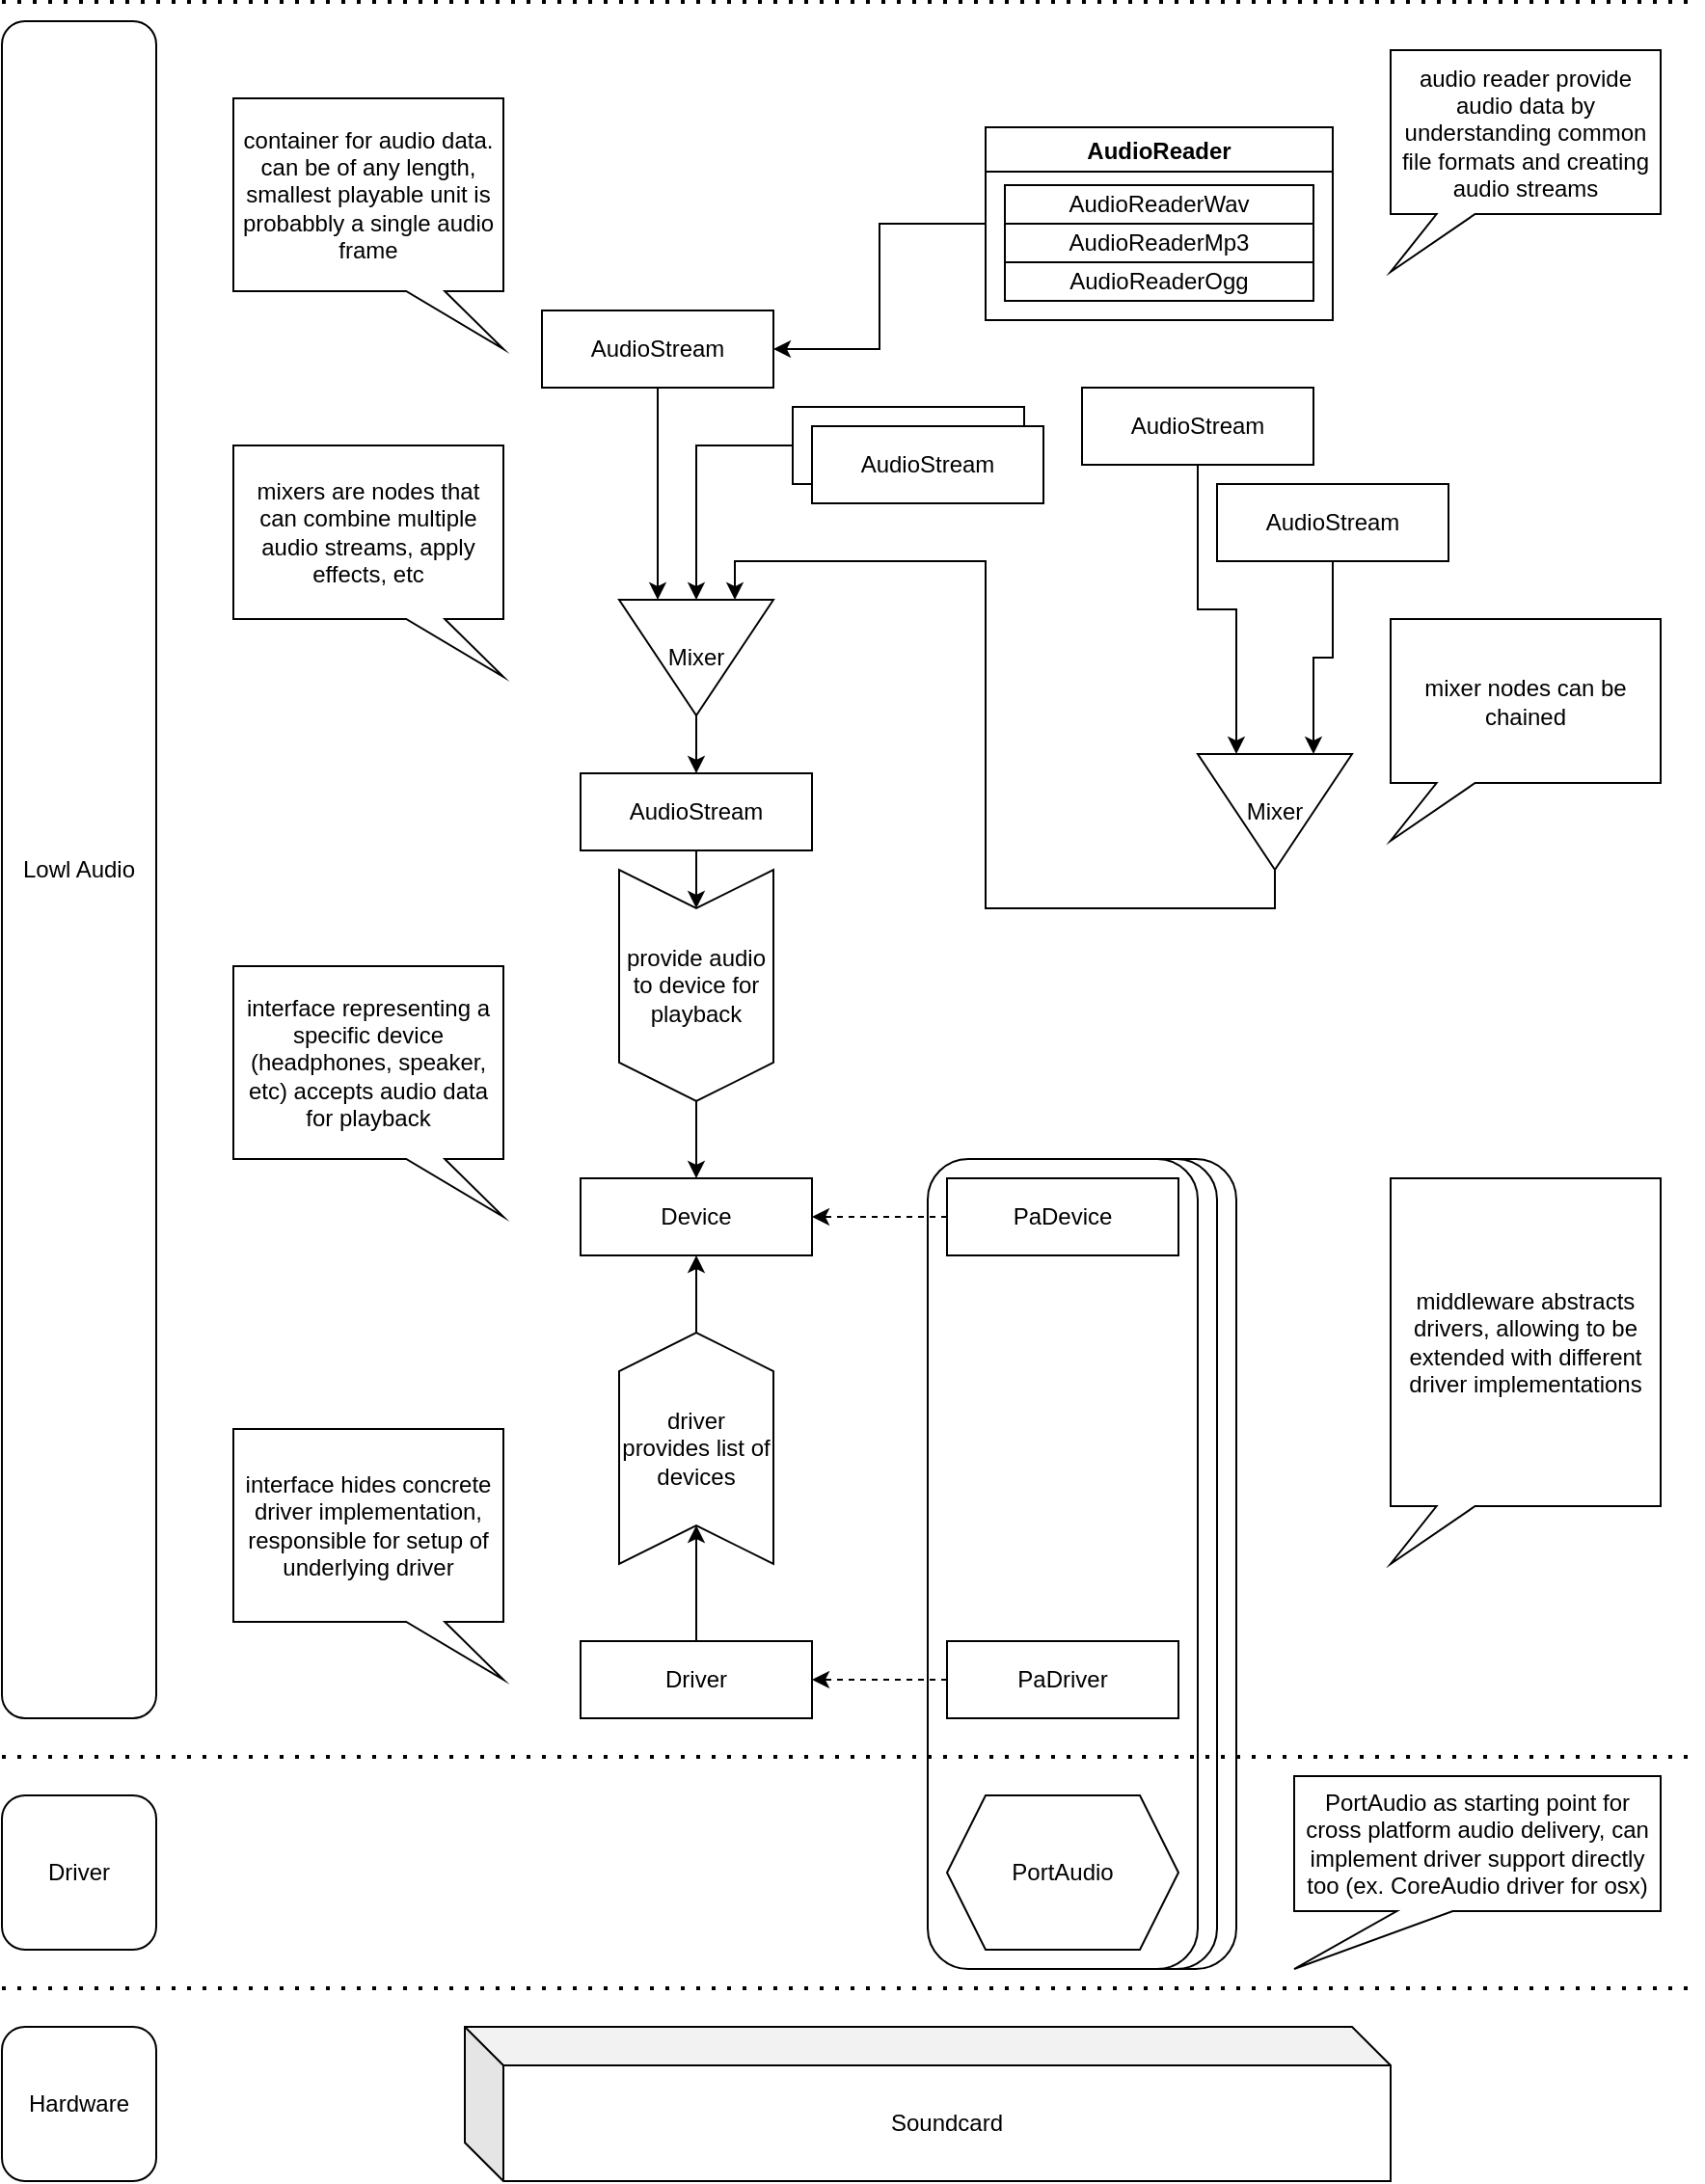 <mxfile version="14.4.5" type="device"><diagram id="FctbAxsDasUtNCuMRFqF" name="Page-1"><mxGraphModel dx="2791" dy="2162" grid="1" gridSize="10" guides="1" tooltips="1" connect="1" arrows="1" fold="1" page="1" pageScale="1" pageWidth="827" pageHeight="1169" math="0" shadow="0"><root><mxCell id="0"/><mxCell id="1" parent="0"/><mxCell id="HmobCmUb6ImxwkY5lR4T-61" value="" style="rounded=1;whiteSpace=wrap;html=1;" parent="1" vertex="1"><mxGeometry x="-1090" y="-310" width="140" height="420" as="geometry"/></mxCell><mxCell id="HmobCmUb6ImxwkY5lR4T-60" value="" style="rounded=1;whiteSpace=wrap;html=1;" parent="1" vertex="1"><mxGeometry x="-1100" y="-310" width="140" height="420" as="geometry"/></mxCell><mxCell id="HmobCmUb6ImxwkY5lR4T-52" value="" style="rounded=1;whiteSpace=wrap;html=1;" parent="1" vertex="1"><mxGeometry x="-1110" y="-310" width="140" height="420" as="geometry"/></mxCell><mxCell id="0bw7a20pL8POj9EQvELb-1" value="Device" style="rounded=0;whiteSpace=wrap;html=1;" parent="1" vertex="1"><mxGeometry x="-1290" y="-300" width="120" height="40" as="geometry"/></mxCell><mxCell id="HmobCmUb6ImxwkY5lR4T-40" style="edgeStyle=orthogonalEdgeStyle;rounded=0;orthogonalLoop=1;jettySize=auto;html=1;" parent="1" source="0bw7a20pL8POj9EQvELb-2" target="HmobCmUb6ImxwkY5lR4T-38" edge="1"><mxGeometry relative="1" as="geometry"/></mxCell><mxCell id="0bw7a20pL8POj9EQvELb-2" value="Driver" style="rounded=0;whiteSpace=wrap;html=1;" parent="1" vertex="1"><mxGeometry x="-1290" y="-60" width="120" height="40" as="geometry"/></mxCell><mxCell id="HmobCmUb6ImxwkY5lR4T-57" style="edgeStyle=orthogonalEdgeStyle;rounded=0;orthogonalLoop=1;jettySize=auto;html=1;entryX=1;entryY=0.5;entryDx=0;entryDy=0;dashed=1;" parent="1" source="0bw7a20pL8POj9EQvELb-3" target="0bw7a20pL8POj9EQvELb-2" edge="1"><mxGeometry relative="1" as="geometry"/></mxCell><mxCell id="0bw7a20pL8POj9EQvELb-3" value="PaDriver" style="rounded=0;whiteSpace=wrap;html=1;" parent="1" vertex="1"><mxGeometry x="-1100" y="-60" width="120" height="40" as="geometry"/></mxCell><mxCell id="HmobCmUb6ImxwkY5lR4T-56" style="edgeStyle=orthogonalEdgeStyle;rounded=0;orthogonalLoop=1;jettySize=auto;html=1;entryX=1;entryY=0.5;entryDx=0;entryDy=0;dashed=1;" parent="1" source="0bw7a20pL8POj9EQvELb-4" target="0bw7a20pL8POj9EQvELb-1" edge="1"><mxGeometry relative="1" as="geometry"/></mxCell><mxCell id="0bw7a20pL8POj9EQvELb-4" value="PaDevice" style="rounded=0;whiteSpace=wrap;html=1;" parent="1" vertex="1"><mxGeometry x="-1100" y="-300" width="120" height="40" as="geometry"/></mxCell><mxCell id="0bw7a20pL8POj9EQvELb-13" value="PortAudio" style="shape=hexagon;perimeter=hexagonPerimeter2;whiteSpace=wrap;html=1;fixedSize=1;" parent="1" vertex="1"><mxGeometry x="-1100" y="20" width="120" height="80" as="geometry"/></mxCell><mxCell id="0bw7a20pL8POj9EQvELb-17" value="Driver" style="rounded=1;whiteSpace=wrap;html=1;" parent="1" vertex="1"><mxGeometry x="-1590" y="20" width="80" height="80" as="geometry"/></mxCell><mxCell id="0bw7a20pL8POj9EQvELb-19" value="Hardware" style="rounded=1;whiteSpace=wrap;html=1;" parent="1" vertex="1"><mxGeometry x="-1590" y="140" width="80" height="80" as="geometry"/></mxCell><mxCell id="0bw7a20pL8POj9EQvELb-20" value="Lowl Audio" style="rounded=1;whiteSpace=wrap;html=1;" parent="1" vertex="1"><mxGeometry x="-1590" y="-900" width="80" height="880" as="geometry"/></mxCell><mxCell id="HmobCmUb6ImxwkY5lR4T-2" value="" style="endArrow=none;dashed=1;html=1;dashPattern=1 3;strokeWidth=2;" parent="1" edge="1"><mxGeometry width="50" height="50" relative="1" as="geometry"><mxPoint x="-1590" as="sourcePoint"/><mxPoint x="-710" as="targetPoint"/></mxGeometry></mxCell><mxCell id="HmobCmUb6ImxwkY5lR4T-4" value="" style="endArrow=none;dashed=1;html=1;dashPattern=1 3;strokeWidth=2;" parent="1" edge="1"><mxGeometry width="50" height="50" relative="1" as="geometry"><mxPoint x="-1590" y="120" as="sourcePoint"/><mxPoint x="-710" y="120" as="targetPoint"/></mxGeometry></mxCell><mxCell id="HmobCmUb6ImxwkY5lR4T-85" style="edgeStyle=orthogonalEdgeStyle;rounded=0;orthogonalLoop=1;jettySize=auto;html=1;entryX=0;entryY=0.75;entryDx=0;entryDy=0;" parent="1" source="HmobCmUb6ImxwkY5lR4T-5" target="HmobCmUb6ImxwkY5lR4T-84" edge="1"><mxGeometry relative="1" as="geometry"><mxPoint x="-1320" y="-630" as="targetPoint"/></mxGeometry></mxCell><mxCell id="HmobCmUb6ImxwkY5lR4T-5" value="AudioStream" style="rounded=0;whiteSpace=wrap;html=1;" parent="1" vertex="1"><mxGeometry x="-1310" y="-750" width="120" height="40" as="geometry"/></mxCell><mxCell id="HmobCmUb6ImxwkY5lR4T-59" style="edgeStyle=orthogonalEdgeStyle;rounded=0;orthogonalLoop=1;jettySize=auto;html=1;entryX=1;entryY=0.5;entryDx=0;entryDy=0;" parent="1" source="HmobCmUb6ImxwkY5lR4T-10" target="HmobCmUb6ImxwkY5lR4T-5" edge="1"><mxGeometry relative="1" as="geometry"/></mxCell><mxCell id="HmobCmUb6ImxwkY5lR4T-10" value="AudioReader" style="swimlane;" parent="1" vertex="1"><mxGeometry x="-1080" y="-845" width="180" height="100" as="geometry"><mxRectangle x="-513" y="150" width="90" height="23" as="alternateBounds"/></mxGeometry></mxCell><mxCell id="HmobCmUb6ImxwkY5lR4T-9" value="AudioReaderOgg" style="rounded=0;whiteSpace=wrap;html=1;" parent="HmobCmUb6ImxwkY5lR4T-10" vertex="1"><mxGeometry x="10" y="70" width="160" height="20" as="geometry"/></mxCell><mxCell id="HmobCmUb6ImxwkY5lR4T-8" value="AudioReaderMp3" style="rounded=0;whiteSpace=wrap;html=1;" parent="HmobCmUb6ImxwkY5lR4T-10" vertex="1"><mxGeometry x="10" y="50" width="160" height="20" as="geometry"/></mxCell><mxCell id="HmobCmUb6ImxwkY5lR4T-6" value="AudioReaderWav" style="rounded=0;whiteSpace=wrap;html=1;" parent="HmobCmUb6ImxwkY5lR4T-10" vertex="1"><mxGeometry x="10" y="30" width="160" height="20" as="geometry"/></mxCell><mxCell id="HmobCmUb6ImxwkY5lR4T-42" style="edgeStyle=orthogonalEdgeStyle;rounded=0;orthogonalLoop=1;jettySize=auto;html=1;entryX=0.5;entryY=1;entryDx=0;entryDy=0;" parent="1" source="HmobCmUb6ImxwkY5lR4T-38" target="0bw7a20pL8POj9EQvELb-1" edge="1"><mxGeometry relative="1" as="geometry"/></mxCell><mxCell id="HmobCmUb6ImxwkY5lR4T-38" value="driver provides list of devices" style="shape=step;perimeter=stepPerimeter;whiteSpace=wrap;html=1;fixedSize=1;direction=north;" parent="1" vertex="1"><mxGeometry x="-1270" y="-220" width="80" height="120" as="geometry"/></mxCell><mxCell id="HmobCmUb6ImxwkY5lR4T-44" style="edgeStyle=orthogonalEdgeStyle;rounded=0;orthogonalLoop=1;jettySize=auto;html=1;entryX=0.5;entryY=0;entryDx=0;entryDy=0;" parent="1" source="HmobCmUb6ImxwkY5lR4T-43" target="0bw7a20pL8POj9EQvELb-1" edge="1"><mxGeometry relative="1" as="geometry"/></mxCell><mxCell id="HmobCmUb6ImxwkY5lR4T-43" value="provide audio to device for playback" style="shape=step;perimeter=stepPerimeter;whiteSpace=wrap;html=1;fixedSize=1;direction=south;" parent="1" vertex="1"><mxGeometry x="-1270" y="-460" width="80" height="120" as="geometry"/></mxCell><mxCell id="HmobCmUb6ImxwkY5lR4T-46" value="container for audio data. can be of any length, smallest playable unit is probabbly a single audio frame" style="shape=callout;whiteSpace=wrap;html=1;perimeter=calloutPerimeter;position2=1;direction=east;base=20;size=30;position=0.64;" parent="1" vertex="1"><mxGeometry x="-1470" y="-860" width="140" height="130" as="geometry"/></mxCell><mxCell id="HmobCmUb6ImxwkY5lR4T-48" value="interface representing a specific device (headphones, speaker, etc) accepts audio data for playback" style="shape=callout;whiteSpace=wrap;html=1;perimeter=calloutPerimeter;position2=1;direction=east;base=20;size=30;position=0.64;" parent="1" vertex="1"><mxGeometry x="-1470" y="-410" width="140" height="130" as="geometry"/></mxCell><mxCell id="HmobCmUb6ImxwkY5lR4T-49" value="interface hides concrete driver implementation,&lt;br&gt;responsible for setup of underlying driver" style="shape=callout;whiteSpace=wrap;html=1;perimeter=calloutPerimeter;position2=1;direction=east;base=20;size=30;position=0.64;" parent="1" vertex="1"><mxGeometry x="-1470" y="-170" width="140" height="130" as="geometry"/></mxCell><mxCell id="HmobCmUb6ImxwkY5lR4T-53" value="" style="endArrow=none;dashed=1;html=1;dashPattern=1 3;strokeWidth=2;" parent="1" edge="1"><mxGeometry width="50" height="50" relative="1" as="geometry"><mxPoint x="-1590" y="-910" as="sourcePoint"/><mxPoint x="-710" y="-910" as="targetPoint"/></mxGeometry></mxCell><mxCell id="HmobCmUb6ImxwkY5lR4T-54" value="middleware abstracts drivers, allowing to be extended with different driver implementations" style="shape=callout;whiteSpace=wrap;html=1;perimeter=calloutPerimeter;position2=0;direction=east;base=20;size=30;position=0.17;" parent="1" vertex="1"><mxGeometry x="-870" y="-300" width="140" height="200" as="geometry"/></mxCell><mxCell id="HmobCmUb6ImxwkY5lR4T-58" value="audio reader provide audio data by understanding common file formats and creating audio streams" style="shape=callout;whiteSpace=wrap;html=1;perimeter=calloutPerimeter;position2=0;direction=east;base=20;size=30;position=0.17;" parent="1" vertex="1"><mxGeometry x="-870" y="-885" width="140" height="115" as="geometry"/></mxCell><mxCell id="HmobCmUb6ImxwkY5lR4T-62" value="Soundcard" style="shape=cube;whiteSpace=wrap;html=1;boundedLbl=1;backgroundOutline=1;darkOpacity=0.05;darkOpacity2=0.1;" parent="1" vertex="1"><mxGeometry x="-1350" y="140" width="480" height="80" as="geometry"/></mxCell><mxCell id="HmobCmUb6ImxwkY5lR4T-86" style="edgeStyle=orthogonalEdgeStyle;rounded=0;orthogonalLoop=1;jettySize=auto;html=1;" parent="1" source="_OXqL8kr_R7iGheORHsd-1" target="HmobCmUb6ImxwkY5lR4T-43" edge="1"><mxGeometry relative="1" as="geometry"/></mxCell><mxCell id="HmobCmUb6ImxwkY5lR4T-84" value="Mixer" style="triangle;whiteSpace=wrap;html=1;direction=south;" parent="1" vertex="1"><mxGeometry x="-1270" y="-600" width="80" height="60" as="geometry"/></mxCell><mxCell id="HmobCmUb6ImxwkY5lR4T-89" style="edgeStyle=orthogonalEdgeStyle;rounded=0;orthogonalLoop=1;jettySize=auto;html=1;entryX=0;entryY=0.5;entryDx=0;entryDy=0;" parent="1" source="HmobCmUb6ImxwkY5lR4T-88" target="HmobCmUb6ImxwkY5lR4T-84" edge="1"><mxGeometry relative="1" as="geometry"><mxPoint x="-1190" y="-630" as="targetPoint"/></mxGeometry></mxCell><mxCell id="HmobCmUb6ImxwkY5lR4T-88" value="OamAudioStream" style="rounded=0;whiteSpace=wrap;html=1;" parent="1" vertex="1"><mxGeometry x="-1180" y="-700" width="120" height="40" as="geometry"/></mxCell><mxCell id="HmobCmUb6ImxwkY5lR4T-90" value="AudioStream" style="rounded=0;whiteSpace=wrap;html=1;" parent="1" vertex="1"><mxGeometry x="-1170" y="-690" width="120" height="40" as="geometry"/></mxCell><mxCell id="_OXqL8kr_R7iGheORHsd-1" value="AudioStream" style="rounded=0;whiteSpace=wrap;html=1;" parent="1" vertex="1"><mxGeometry x="-1290" y="-510" width="120" height="40" as="geometry"/></mxCell><mxCell id="_OXqL8kr_R7iGheORHsd-2" style="edgeStyle=orthogonalEdgeStyle;rounded=0;orthogonalLoop=1;jettySize=auto;html=1;" parent="1" source="HmobCmUb6ImxwkY5lR4T-84" target="_OXqL8kr_R7iGheORHsd-1" edge="1"><mxGeometry relative="1" as="geometry"><mxPoint x="-1230" y="-520" as="sourcePoint"/><mxPoint x="-1230" y="-440" as="targetPoint"/></mxGeometry></mxCell><mxCell id="_OXqL8kr_R7iGheORHsd-6" style="edgeStyle=orthogonalEdgeStyle;rounded=0;orthogonalLoop=1;jettySize=auto;html=1;entryX=0;entryY=0.25;entryDx=0;entryDy=0;exitX=1;exitY=0.5;exitDx=0;exitDy=0;" parent="1" source="_OXqL8kr_R7iGheORHsd-5" target="HmobCmUb6ImxwkY5lR4T-84" edge="1"><mxGeometry relative="1" as="geometry"/></mxCell><mxCell id="_OXqL8kr_R7iGheORHsd-5" value="Mixer" style="triangle;whiteSpace=wrap;html=1;direction=south;" parent="1" vertex="1"><mxGeometry x="-970" y="-520" width="80" height="60" as="geometry"/></mxCell><mxCell id="_OXqL8kr_R7iGheORHsd-8" style="edgeStyle=orthogonalEdgeStyle;rounded=0;orthogonalLoop=1;jettySize=auto;html=1;entryX=0;entryY=0.75;entryDx=0;entryDy=0;exitX=0.5;exitY=1;exitDx=0;exitDy=0;" parent="1" source="_OXqL8kr_R7iGheORHsd-10" target="_OXqL8kr_R7iGheORHsd-5" edge="1"><mxGeometry relative="1" as="geometry"><mxPoint x="-950" y="-554" as="sourcePoint"/></mxGeometry></mxCell><mxCell id="_OXqL8kr_R7iGheORHsd-11" style="edgeStyle=orthogonalEdgeStyle;rounded=0;orthogonalLoop=1;jettySize=auto;html=1;entryX=0;entryY=0.25;entryDx=0;entryDy=0;" parent="1" source="_OXqL8kr_R7iGheORHsd-9" target="_OXqL8kr_R7iGheORHsd-5" edge="1"><mxGeometry relative="1" as="geometry"/></mxCell><mxCell id="_OXqL8kr_R7iGheORHsd-9" value="AudioStream" style="rounded=0;whiteSpace=wrap;html=1;" parent="1" vertex="1"><mxGeometry x="-960" y="-660" width="120" height="40" as="geometry"/></mxCell><mxCell id="_OXqL8kr_R7iGheORHsd-10" value="AudioStream" style="rounded=0;whiteSpace=wrap;html=1;" parent="1" vertex="1"><mxGeometry x="-1030" y="-710" width="120" height="40" as="geometry"/></mxCell><mxCell id="_OXqL8kr_R7iGheORHsd-12" value="mixers are nodes that can combine multiple audio streams, apply effects, etc" style="shape=callout;whiteSpace=wrap;html=1;perimeter=calloutPerimeter;position2=1;direction=east;base=20;size=30;position=0.64;" parent="1" vertex="1"><mxGeometry x="-1470" y="-680" width="140" height="120" as="geometry"/></mxCell><mxCell id="_OXqL8kr_R7iGheORHsd-13" value="mixer nodes can be chained" style="shape=callout;whiteSpace=wrap;html=1;perimeter=calloutPerimeter;position2=0;direction=east;base=20;size=30;position=0.17;" parent="1" vertex="1"><mxGeometry x="-870" y="-590" width="140" height="115" as="geometry"/></mxCell><mxCell id="_OXqL8kr_R7iGheORHsd-15" value="PortAudio as starting point for cross platform audio delivery, can implement driver support directly too (ex. CoreAudio driver for osx)" style="shape=callout;whiteSpace=wrap;html=1;perimeter=calloutPerimeter;position2=0;direction=east;base=29;size=30;position=0.28;" parent="1" vertex="1"><mxGeometry x="-920" y="10" width="190" height="100" as="geometry"/></mxCell></root></mxGraphModel></diagram></mxfile>